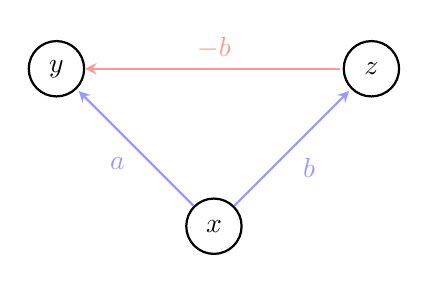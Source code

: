 \begin{tikzpicture}[
>=stealth,
shorten >=1pt,
auto,
thick,
every node/.style={minimum size=0pt, minimum width = 0em, minimum height = 0em, font={\bfseries}},
vertex/.style={circle,fill=white,draw, minimum width = 3em, minimum height = 3em,
font={\normalsize\bfseries}},
edge/.style={->}
]
%% x
\node [vertex] (x) [] at ( 0.00, 0.00) [minimum size=20pt] {$x$};
%% y
\node [vertex] (y) [] at (-2.00, 2.00) [minimum size=20pt] {$y$};
%% z
\node [vertex] (z) [] at ( 2.00, 2.00) [minimum size=20pt] {$z$};

%% x -> y
\draw [edge, blue!40] (x) -- node[xshift=0.00, yshift=0.00] {$a$} (y);

%% x -> z
\draw [edge, blue!40, swap] (x) -- node[xshift=0.00, yshift=0.00] {$b$} (z);

%% y -> z
\draw [edge, red!40, <-] (y) -- node[xshift=0.00, yshift=0.00] {$-b$} (z);
\end{tikzpicture}